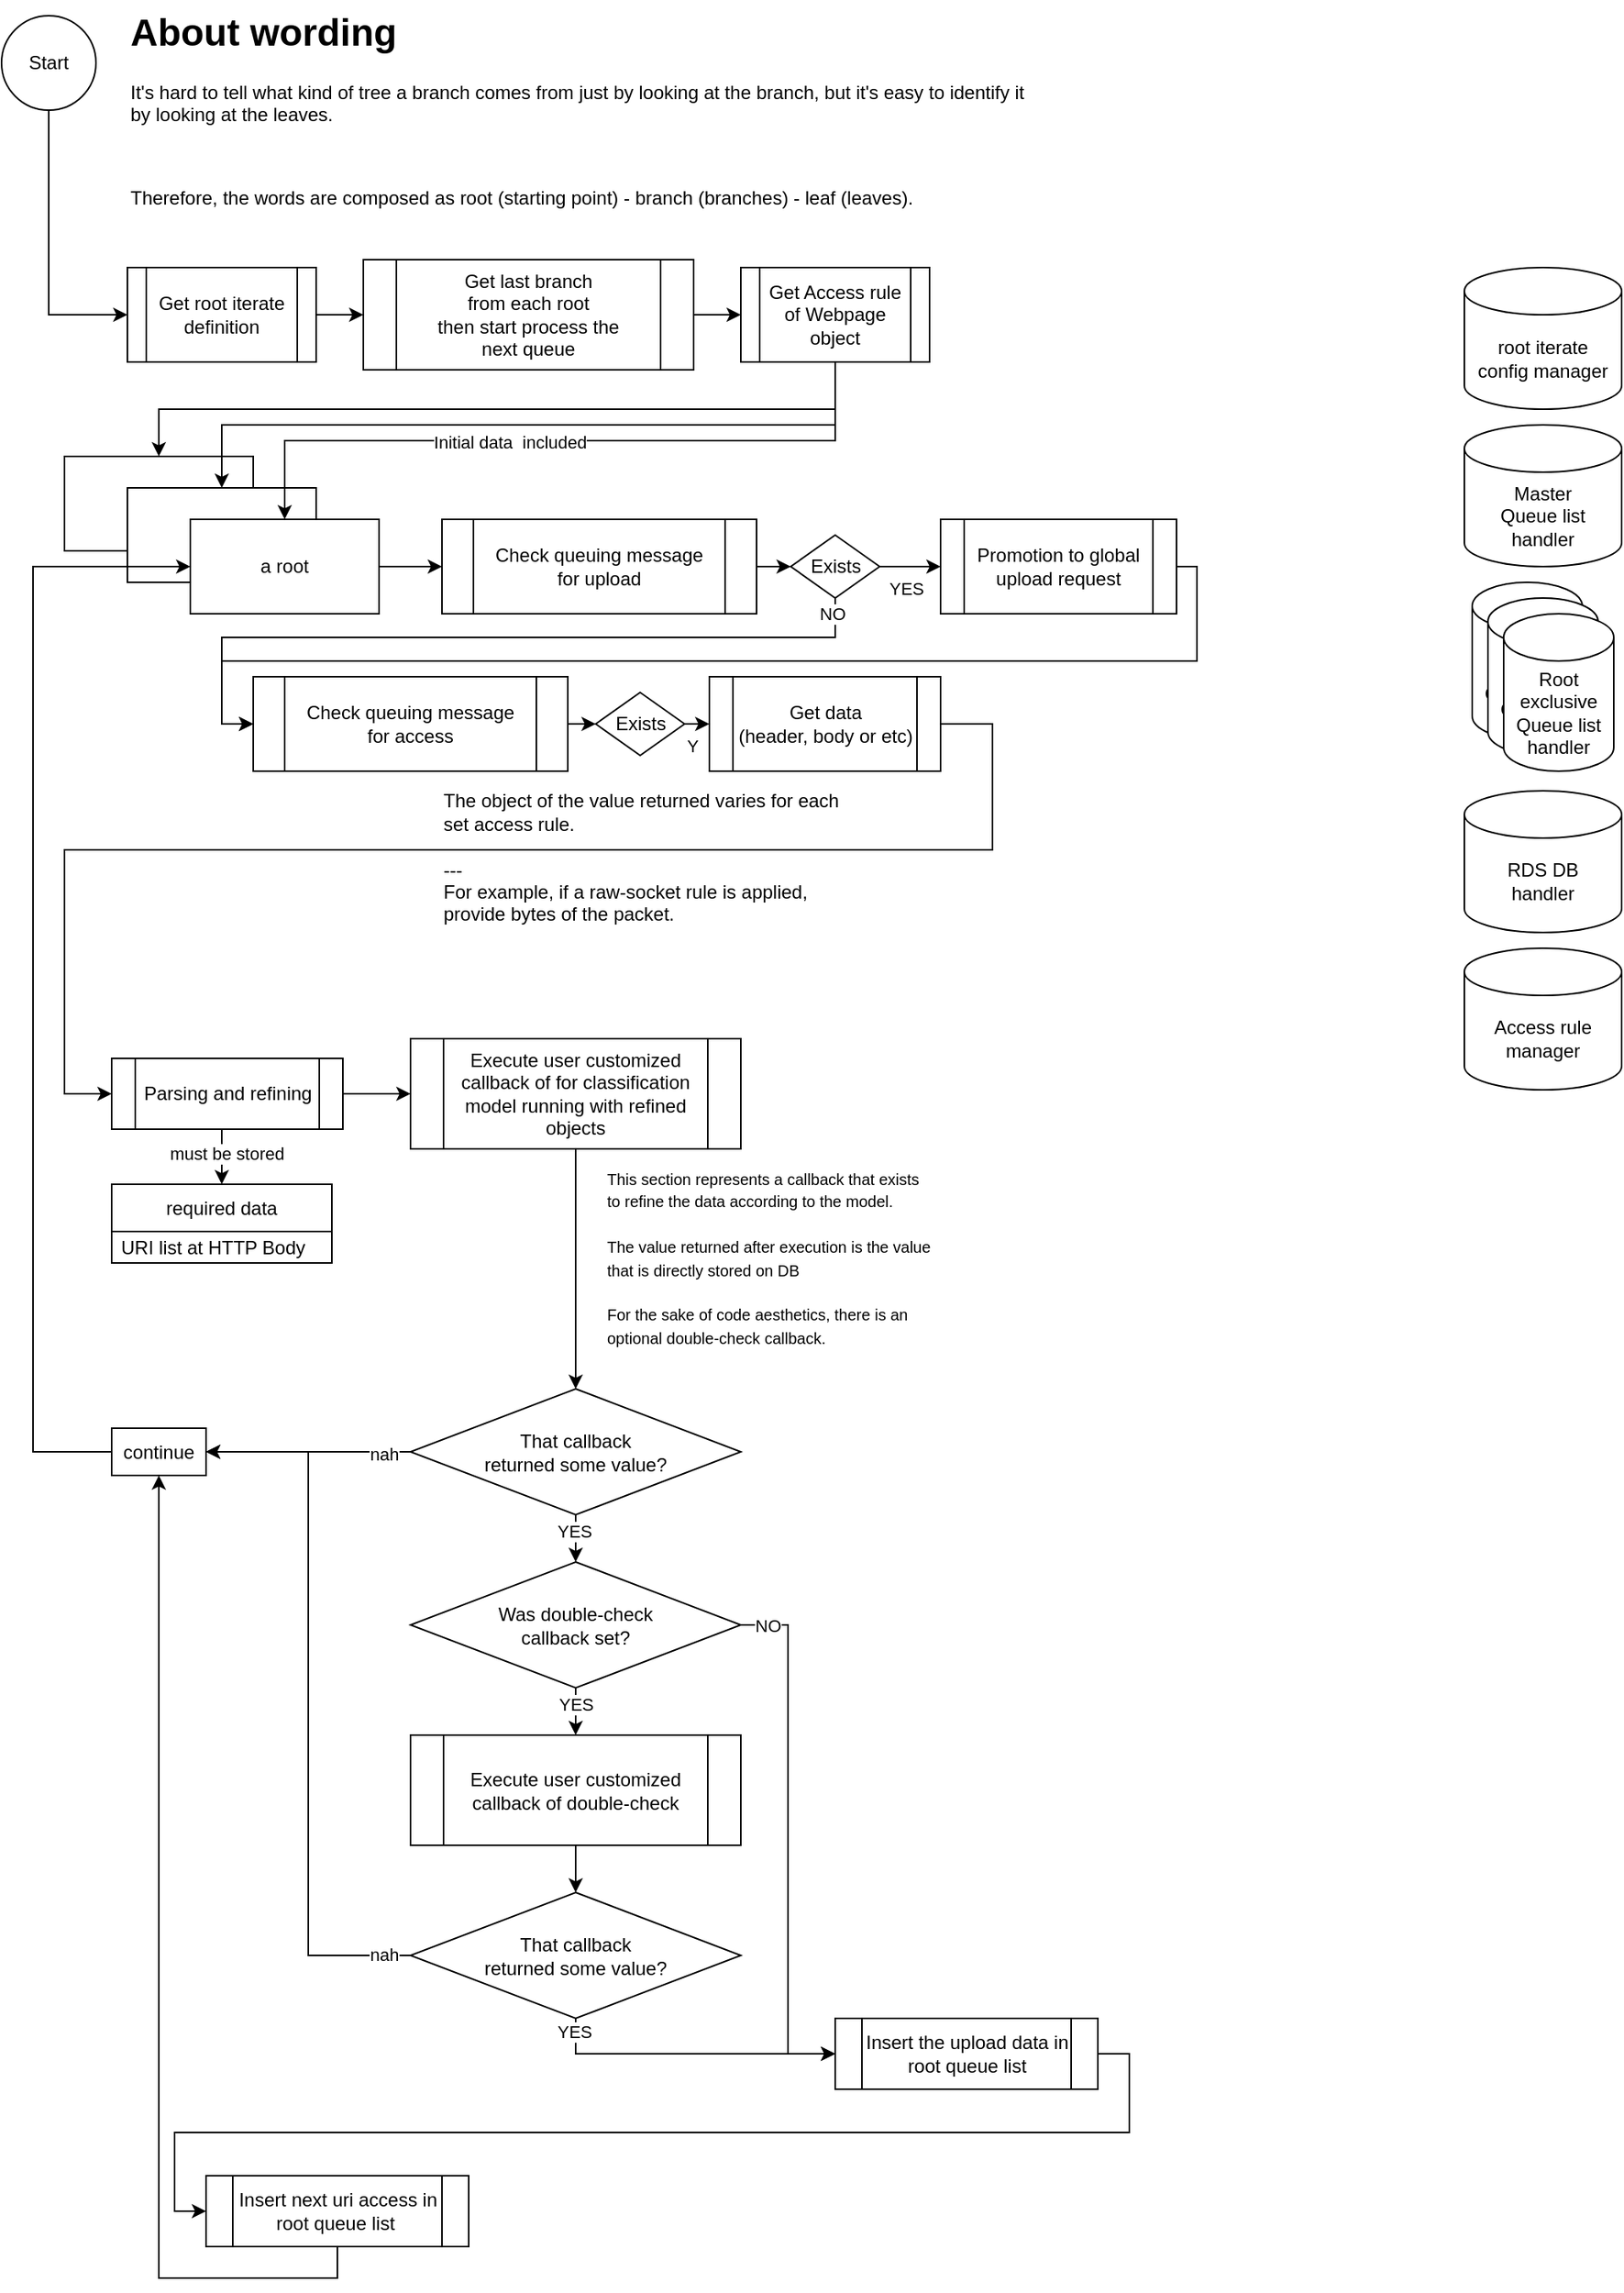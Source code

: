 <mxfile version="26.1.1">
  <diagram name="페이지-1" id="DULv1Im0O3CZNwTh8Fz_">
    <mxGraphModel dx="886" dy="733" grid="1" gridSize="10" guides="1" tooltips="1" connect="1" arrows="1" fold="1" page="1" pageScale="1" pageWidth="827" pageHeight="1169" math="0" shadow="0">
      <root>
        <mxCell id="0" />
        <mxCell id="1" parent="0" />
        <mxCell id="25vYThm3t6rIzxtbcXye-4" style="edgeStyle=orthogonalEdgeStyle;rounded=0;orthogonalLoop=1;jettySize=auto;html=1;exitX=0.5;exitY=1;exitDx=0;exitDy=0;entryX=0;entryY=0.5;entryDx=0;entryDy=0;" edge="1" parent="1" source="25vYThm3t6rIzxtbcXye-1" target="25vYThm3t6rIzxtbcXye-5">
          <mxGeometry relative="1" as="geometry">
            <mxPoint x="120" y="140" as="targetPoint" />
          </mxGeometry>
        </mxCell>
        <mxCell id="25vYThm3t6rIzxtbcXye-1" value="Start" style="ellipse;whiteSpace=wrap;html=1;aspect=fixed;" vertex="1" parent="1">
          <mxGeometry x="40" y="40" width="60" height="60" as="geometry" />
        </mxCell>
        <mxCell id="25vYThm3t6rIzxtbcXye-26" style="edgeStyle=orthogonalEdgeStyle;rounded=0;orthogonalLoop=1;jettySize=auto;html=1;exitX=1;exitY=0.5;exitDx=0;exitDy=0;entryX=0;entryY=0.5;entryDx=0;entryDy=0;" edge="1" parent="1" source="25vYThm3t6rIzxtbcXye-5" target="25vYThm3t6rIzxtbcXye-25">
          <mxGeometry relative="1" as="geometry" />
        </mxCell>
        <mxCell id="25vYThm3t6rIzxtbcXye-5" value="Get root iterate definition" style="shape=process;whiteSpace=wrap;html=1;backgroundOutline=1;" vertex="1" parent="1">
          <mxGeometry x="120" y="200" width="120" height="60" as="geometry" />
        </mxCell>
        <mxCell id="25vYThm3t6rIzxtbcXye-8" value="Get Access rule of Webpage object" style="shape=process;whiteSpace=wrap;html=1;backgroundOutline=1;" vertex="1" parent="1">
          <mxGeometry x="510" y="200" width="120" height="60" as="geometry" />
        </mxCell>
        <mxCell id="25vYThm3t6rIzxtbcXye-10" value="root iterate&lt;br&gt;config manager" style="shape=cylinder3;whiteSpace=wrap;html=1;boundedLbl=1;backgroundOutline=1;size=15;" vertex="1" parent="1">
          <mxGeometry x="970" y="200" width="100" height="90" as="geometry" />
        </mxCell>
        <mxCell id="25vYThm3t6rIzxtbcXye-11" value="RDS DB&lt;br&gt;handler" style="shape=cylinder3;whiteSpace=wrap;html=1;boundedLbl=1;backgroundOutline=1;size=15;" vertex="1" parent="1">
          <mxGeometry x="970" y="532.5" width="100" height="90" as="geometry" />
        </mxCell>
        <mxCell id="25vYThm3t6rIzxtbcXye-13" value="Access rule&lt;br&gt;manager" style="shape=cylinder3;whiteSpace=wrap;html=1;boundedLbl=1;backgroundOutline=1;size=15;" vertex="1" parent="1">
          <mxGeometry x="970" y="632.5" width="100" height="90" as="geometry" />
        </mxCell>
        <mxCell id="25vYThm3t6rIzxtbcXye-19" value="" style="group" vertex="1" connectable="0" parent="1">
          <mxGeometry x="80" y="320" width="200" height="100" as="geometry" />
        </mxCell>
        <mxCell id="25vYThm3t6rIzxtbcXye-16" value="a root" style="rounded=0;whiteSpace=wrap;html=1;" vertex="1" parent="25vYThm3t6rIzxtbcXye-19">
          <mxGeometry width="120" height="60" as="geometry" />
        </mxCell>
        <mxCell id="25vYThm3t6rIzxtbcXye-17" value="a root" style="rounded=0;whiteSpace=wrap;html=1;" vertex="1" parent="25vYThm3t6rIzxtbcXye-19">
          <mxGeometry x="40" y="20" width="120" height="60" as="geometry" />
        </mxCell>
        <mxCell id="25vYThm3t6rIzxtbcXye-18" value="a root" style="rounded=0;whiteSpace=wrap;html=1;" vertex="1" parent="25vYThm3t6rIzxtbcXye-19">
          <mxGeometry x="80" y="40" width="120" height="60" as="geometry" />
        </mxCell>
        <mxCell id="25vYThm3t6rIzxtbcXye-20" style="edgeStyle=orthogonalEdgeStyle;rounded=0;orthogonalLoop=1;jettySize=auto;html=1;exitX=0.5;exitY=1;exitDx=0;exitDy=0;entryX=0.5;entryY=0;entryDx=0;entryDy=0;" edge="1" parent="1" source="25vYThm3t6rIzxtbcXye-8" target="25vYThm3t6rIzxtbcXye-16">
          <mxGeometry relative="1" as="geometry" />
        </mxCell>
        <mxCell id="25vYThm3t6rIzxtbcXye-21" style="edgeStyle=orthogonalEdgeStyle;rounded=0;orthogonalLoop=1;jettySize=auto;html=1;exitX=0.5;exitY=1;exitDx=0;exitDy=0;entryX=0.5;entryY=0;entryDx=0;entryDy=0;" edge="1" parent="1" source="25vYThm3t6rIzxtbcXye-8" target="25vYThm3t6rIzxtbcXye-17">
          <mxGeometry relative="1" as="geometry" />
        </mxCell>
        <mxCell id="25vYThm3t6rIzxtbcXye-22" style="edgeStyle=orthogonalEdgeStyle;rounded=0;orthogonalLoop=1;jettySize=auto;html=1;exitX=0.5;exitY=1;exitDx=0;exitDy=0;entryX=0.5;entryY=0;entryDx=0;entryDy=0;" edge="1" parent="1" source="25vYThm3t6rIzxtbcXye-8" target="25vYThm3t6rIzxtbcXye-18">
          <mxGeometry relative="1" as="geometry" />
        </mxCell>
        <mxCell id="25vYThm3t6rIzxtbcXye-79" value="Initial data&amp;nbsp; included" style="edgeLabel;html=1;align=center;verticalAlign=middle;resizable=0;points=[];" vertex="1" connectable="0" parent="25vYThm3t6rIzxtbcXye-22">
          <mxGeometry x="0.143" y="1" relative="1" as="geometry">
            <mxPoint as="offset" />
          </mxGeometry>
        </mxCell>
        <mxCell id="25vYThm3t6rIzxtbcXye-81" style="edgeStyle=orthogonalEdgeStyle;rounded=0;orthogonalLoop=1;jettySize=auto;html=1;exitX=1;exitY=0.5;exitDx=0;exitDy=0;entryX=0;entryY=0.5;entryDx=0;entryDy=0;" edge="1" parent="1" source="25vYThm3t6rIzxtbcXye-24" target="25vYThm3t6rIzxtbcXye-80">
          <mxGeometry relative="1" as="geometry">
            <mxPoint x="420" y="490.241" as="targetPoint" />
          </mxGeometry>
        </mxCell>
        <mxCell id="25vYThm3t6rIzxtbcXye-24" value="Check queuing message&lt;br&gt;for access" style="shape=process;whiteSpace=wrap;html=1;backgroundOutline=1;" vertex="1" parent="1">
          <mxGeometry x="200" y="460" width="200" height="60" as="geometry" />
        </mxCell>
        <mxCell id="25vYThm3t6rIzxtbcXye-27" style="edgeStyle=orthogonalEdgeStyle;rounded=0;orthogonalLoop=1;jettySize=auto;html=1;exitX=1;exitY=0.5;exitDx=0;exitDy=0;entryX=0;entryY=0.5;entryDx=0;entryDy=0;" edge="1" parent="1" source="25vYThm3t6rIzxtbcXye-25" target="25vYThm3t6rIzxtbcXye-8">
          <mxGeometry relative="1" as="geometry" />
        </mxCell>
        <mxCell id="25vYThm3t6rIzxtbcXye-25" value="Get last branch &lt;br&gt;from each root &lt;br&gt;then start process the &lt;br&gt;next queue" style="shape=process;whiteSpace=wrap;html=1;backgroundOutline=1;" vertex="1" parent="1">
          <mxGeometry x="270" y="195" width="210" height="70" as="geometry" />
        </mxCell>
        <mxCell id="25vYThm3t6rIzxtbcXye-30" style="edgeStyle=orthogonalEdgeStyle;rounded=0;orthogonalLoop=1;jettySize=auto;html=1;exitX=1;exitY=0.5;exitDx=0;exitDy=0;entryX=0;entryY=0.5;entryDx=0;entryDy=0;" edge="1" parent="1" source="25vYThm3t6rIzxtbcXye-18" target="25vYThm3t6rIzxtbcXye-84">
          <mxGeometry relative="1" as="geometry">
            <mxPoint x="320" y="390" as="targetPoint" />
          </mxGeometry>
        </mxCell>
        <mxCell id="25vYThm3t6rIzxtbcXye-37" style="edgeStyle=orthogonalEdgeStyle;rounded=0;orthogonalLoop=1;jettySize=auto;html=1;exitX=1;exitY=0.5;exitDx=0;exitDy=0;entryX=0;entryY=0.5;entryDx=0;entryDy=0;" edge="1" parent="1" source="25vYThm3t6rIzxtbcXye-33" target="25vYThm3t6rIzxtbcXye-36">
          <mxGeometry relative="1" as="geometry">
            <Array as="points">
              <mxPoint x="670" y="490" />
              <mxPoint x="670" y="570" />
              <mxPoint x="80" y="570" />
              <mxPoint x="80" y="725" />
            </Array>
          </mxGeometry>
        </mxCell>
        <mxCell id="25vYThm3t6rIzxtbcXye-33" value="Get data&lt;div&gt;(header, body or etc)&lt;/div&gt;" style="shape=process;whiteSpace=wrap;html=1;backgroundOutline=1;" vertex="1" parent="1">
          <mxGeometry x="490" y="460" width="147" height="60" as="geometry" />
        </mxCell>
        <mxCell id="25vYThm3t6rIzxtbcXye-34" value="&lt;div style=&quot;text-align: left;&quot;&gt;&lt;br&gt;&lt;/div&gt;&lt;font style=&quot;&quot;&gt;&lt;div style=&quot;font-size: 12px; text-align: left;&quot;&gt;&lt;span style=&quot;background-color: light-dark(rgb(255, 255, 255), rgb(18, 18, 18)); color: light-dark(rgb(0, 0, 0), rgb(237, 237, 237)); font-family: noto, notojp, notokr, Helvetica, &amp;quot;Microsoft YaHei&amp;quot;, &amp;quot;Apple SD Gothic Neo&amp;quot;, &amp;quot;Malgun Gothic&amp;quot;, &amp;quot;맑은 고딕&amp;quot;, Dotum, 돋움, sans-serif;&quot;&gt;The object of the value returned varies for each set access rule.&lt;/span&gt;&lt;/div&gt;&lt;span style=&quot;-webkit-font-smoothing: antialiased; -webkit-tap-highlight-color: transparent; margin: 0px; padding: 0px; orphans: 2; text-indent: 0px; widows: 2; background-color: rgb(255, 255, 255); text-decoration-thickness: initial; text-decoration-style: initial; text-decoration-color: initial; color: rgb(0, 0, 0);&quot;&gt;&lt;div style=&quot;text-align: left;&quot;&gt;&lt;font face=&quot;noto, notojp, notokr, Helvetica, Microsoft YaHei, Apple SD Gothic Neo, Malgun Gothic, 맑은 고딕, Dotum, 돋움, sans-serif&quot; color=&quot;#ededed&quot;&gt;&lt;br&gt;&lt;/font&gt;&lt;/div&gt;&lt;/span&gt;&lt;span style=&quot;font-size: 12px; -webkit-font-smoothing: antialiased; -webkit-tap-highlight-color: transparent; margin: 0px; padding: 0px; letter-spacing: normal; color: rgb(0, 0, 0); font-family: noto, notojp, notokr, Helvetica, &amp;quot;Microsoft YaHei&amp;quot;, &amp;quot;Apple SD Gothic Neo&amp;quot;, &amp;quot;Malgun Gothic&amp;quot;, &amp;quot;맑은 고딕&amp;quot;, Dotum, 돋움, sans-serif; font-style: normal; font-variant-ligatures: normal; font-variant-caps: normal; font-weight: 400; orphans: 2; text-indent: 0px; text-transform: none; widows: 2; word-spacing: 0px; -webkit-text-stroke-width: 0px; white-space: normal; background-color: rgb(255, 255, 255); text-decoration-thickness: initial; text-decoration-style: initial; text-decoration-color: initial;&quot;&gt;&lt;div style=&quot;text-align: left;&quot;&gt;&lt;span style=&quot;background-color: light-dark(rgb(255, 255, 255), rgb(18, 18, 18)); color: light-dark(rgb(0, 0, 0), rgb(237, 237, 237));&quot;&gt;---&lt;/span&gt;&lt;/div&gt;&lt;/span&gt;&lt;span style=&quot;font-size: 12px; -webkit-font-smoothing: antialiased; -webkit-tap-highlight-color: transparent; margin: 0px; padding: 0px; letter-spacing: normal; color: rgb(0, 0, 0); font-family: noto, notojp, notokr, Helvetica, &amp;quot;Microsoft YaHei&amp;quot;, &amp;quot;Apple SD Gothic Neo&amp;quot;, &amp;quot;Malgun Gothic&amp;quot;, &amp;quot;맑은 고딕&amp;quot;, Dotum, 돋움, sans-serif; font-style: normal; font-variant-ligatures: normal; font-variant-caps: normal; font-weight: 400; orphans: 2; text-indent: 0px; text-transform: none; widows: 2; word-spacing: 0px; -webkit-text-stroke-width: 0px; white-space: normal; background-color: rgb(255, 255, 255); text-decoration-thickness: initial; text-decoration-style: initial; text-decoration-color: initial;&quot;&gt;&lt;div style=&quot;text-align: left;&quot;&gt;&lt;span style=&quot;background-color: light-dark(rgb(255, 255, 255), rgb(18, 18, 18)); color: light-dark(rgb(0, 0, 0), rgb(237, 237, 237));&quot;&gt;For example, if a raw-socket rule is applied, provide bytes of the packet.&lt;/span&gt;&lt;/div&gt;&lt;/span&gt;&lt;/font&gt;&lt;div style=&quot;text-align: left;&quot;&gt;&lt;br&gt;&lt;/div&gt;" style="text;html=1;align=center;verticalAlign=middle;whiteSpace=wrap;rounded=0;" vertex="1" parent="1">
          <mxGeometry x="320" y="530" width="260" height="90" as="geometry" />
        </mxCell>
        <mxCell id="25vYThm3t6rIzxtbcXye-40" style="edgeStyle=orthogonalEdgeStyle;rounded=0;orthogonalLoop=1;jettySize=auto;html=1;exitX=1;exitY=0.5;exitDx=0;exitDy=0;entryX=0;entryY=0.5;entryDx=0;entryDy=0;" edge="1" parent="1" source="25vYThm3t6rIzxtbcXye-36" target="25vYThm3t6rIzxtbcXye-39">
          <mxGeometry relative="1" as="geometry" />
        </mxCell>
        <mxCell id="25vYThm3t6rIzxtbcXye-75" style="edgeStyle=orthogonalEdgeStyle;rounded=0;orthogonalLoop=1;jettySize=auto;html=1;exitX=0.5;exitY=1;exitDx=0;exitDy=0;entryX=0.5;entryY=0;entryDx=0;entryDy=0;" edge="1" parent="1" source="25vYThm3t6rIzxtbcXye-36" target="25vYThm3t6rIzxtbcXye-70">
          <mxGeometry relative="1" as="geometry" />
        </mxCell>
        <mxCell id="25vYThm3t6rIzxtbcXye-76" value="must be stored" style="edgeLabel;html=1;align=center;verticalAlign=middle;resizable=0;points=[];" vertex="1" connectable="0" parent="25vYThm3t6rIzxtbcXye-75">
          <mxGeometry x="-0.135" relative="1" as="geometry">
            <mxPoint x="3" y="2" as="offset" />
          </mxGeometry>
        </mxCell>
        <mxCell id="25vYThm3t6rIzxtbcXye-36" value="Parsing and refining" style="shape=process;whiteSpace=wrap;html=1;backgroundOutline=1;" vertex="1" parent="1">
          <mxGeometry x="110" y="702.5" width="147" height="45" as="geometry" />
        </mxCell>
        <mxCell id="25vYThm3t6rIzxtbcXye-38" value="&lt;h1 style=&quot;margin-top: 0px;&quot;&gt;About wording&lt;/h1&gt;&lt;p class=&quot;&quot; data-end=&quot;141&quot; data-start=&quot;0&quot;&gt;It&#39;s hard to tell what kind of tree a branch comes from just by looking at the branch, but it&#39;s easy to identify it by looking at the leaves.&lt;/p&gt;&lt;p&gt;&lt;br&gt;&lt;/p&gt;&lt;p class=&quot;&quot; data-end=&quot;238&quot; data-start=&quot;143&quot;&gt;Therefore, the words are composed as root (starting point) - branch (branches) - leaf (leaves).&lt;/p&gt;" style="text;html=1;whiteSpace=wrap;overflow=hidden;rounded=0;" vertex="1" parent="1">
          <mxGeometry x="120" y="30" width="580" height="150" as="geometry" />
        </mxCell>
        <mxCell id="25vYThm3t6rIzxtbcXye-46" style="edgeStyle=orthogonalEdgeStyle;rounded=0;orthogonalLoop=1;jettySize=auto;html=1;exitX=0.5;exitY=1;exitDx=0;exitDy=0;entryX=0.5;entryY=0;entryDx=0;entryDy=0;" edge="1" parent="1" source="25vYThm3t6rIzxtbcXye-39" target="25vYThm3t6rIzxtbcXye-45">
          <mxGeometry relative="1" as="geometry" />
        </mxCell>
        <mxCell id="25vYThm3t6rIzxtbcXye-39" value="Execute user customized callback of for classification model running with refined objects" style="shape=process;whiteSpace=wrap;html=1;backgroundOutline=1;" vertex="1" parent="1">
          <mxGeometry x="300" y="690" width="210" height="70" as="geometry" />
        </mxCell>
        <mxCell id="25vYThm3t6rIzxtbcXye-41" value="Master&lt;br&gt;Queue list&lt;br&gt;handler" style="shape=cylinder3;whiteSpace=wrap;html=1;boundedLbl=1;backgroundOutline=1;size=15;" vertex="1" parent="1">
          <mxGeometry x="970" y="300" width="100" height="90" as="geometry" />
        </mxCell>
        <mxCell id="25vYThm3t6rIzxtbcXye-44" value="" style="group" vertex="1" connectable="0" parent="1">
          <mxGeometry x="975" y="400" width="90" height="120" as="geometry" />
        </mxCell>
        <mxCell id="25vYThm3t6rIzxtbcXye-12" value="Root exclusive&lt;br&gt;Queue list&lt;br&gt;handler" style="shape=cylinder3;whiteSpace=wrap;html=1;boundedLbl=1;backgroundOutline=1;size=15;" vertex="1" parent="25vYThm3t6rIzxtbcXye-44">
          <mxGeometry width="70" height="100" as="geometry" />
        </mxCell>
        <mxCell id="25vYThm3t6rIzxtbcXye-42" value="Root exclusive&lt;br&gt;Queue list&lt;br&gt;handler" style="shape=cylinder3;whiteSpace=wrap;html=1;boundedLbl=1;backgroundOutline=1;size=15;" vertex="1" parent="25vYThm3t6rIzxtbcXye-44">
          <mxGeometry x="10" y="10" width="70" height="100" as="geometry" />
        </mxCell>
        <mxCell id="25vYThm3t6rIzxtbcXye-43" value="Root exclusive&lt;br&gt;Queue list&lt;br&gt;handler" style="shape=cylinder3;whiteSpace=wrap;html=1;boundedLbl=1;backgroundOutline=1;size=15;" vertex="1" parent="25vYThm3t6rIzxtbcXye-44">
          <mxGeometry x="20" y="20" width="70" height="100" as="geometry" />
        </mxCell>
        <mxCell id="25vYThm3t6rIzxtbcXye-52" style="edgeStyle=orthogonalEdgeStyle;rounded=0;orthogonalLoop=1;jettySize=auto;html=1;exitX=0.5;exitY=1;exitDx=0;exitDy=0;entryX=0.5;entryY=0;entryDx=0;entryDy=0;" edge="1" parent="1" source="25vYThm3t6rIzxtbcXye-45" target="25vYThm3t6rIzxtbcXye-51">
          <mxGeometry relative="1" as="geometry" />
        </mxCell>
        <mxCell id="25vYThm3t6rIzxtbcXye-54" value="YES" style="edgeLabel;html=1;align=center;verticalAlign=middle;resizable=0;points=[];" vertex="1" connectable="0" parent="25vYThm3t6rIzxtbcXye-52">
          <mxGeometry x="-0.286" y="-1" relative="1" as="geometry">
            <mxPoint as="offset" />
          </mxGeometry>
        </mxCell>
        <mxCell id="25vYThm3t6rIzxtbcXye-65" style="edgeStyle=orthogonalEdgeStyle;rounded=0;orthogonalLoop=1;jettySize=auto;html=1;exitX=0;exitY=0.5;exitDx=0;exitDy=0;entryX=1;entryY=0.5;entryDx=0;entryDy=0;" edge="1" parent="1" source="25vYThm3t6rIzxtbcXye-45" target="25vYThm3t6rIzxtbcXye-64">
          <mxGeometry relative="1" as="geometry" />
        </mxCell>
        <mxCell id="25vYThm3t6rIzxtbcXye-69" value="nah" style="edgeLabel;html=1;align=center;verticalAlign=middle;resizable=0;points=[];" vertex="1" connectable="0" parent="25vYThm3t6rIzxtbcXye-65">
          <mxGeometry x="-0.731" y="1" relative="1" as="geometry">
            <mxPoint as="offset" />
          </mxGeometry>
        </mxCell>
        <mxCell id="25vYThm3t6rIzxtbcXye-45" value="That callback&lt;br&gt;returned some value?" style="rhombus;whiteSpace=wrap;html=1;" vertex="1" parent="1">
          <mxGeometry x="300" y="912.5" width="210" height="80" as="geometry" />
        </mxCell>
        <mxCell id="25vYThm3t6rIzxtbcXye-57" style="edgeStyle=orthogonalEdgeStyle;rounded=0;orthogonalLoop=1;jettySize=auto;html=1;exitX=0.5;exitY=1;exitDx=0;exitDy=0;entryX=0;entryY=0.5;entryDx=0;entryDy=0;" edge="1" parent="1" source="25vYThm3t6rIzxtbcXye-58" target="25vYThm3t6rIzxtbcXye-56">
          <mxGeometry relative="1" as="geometry" />
        </mxCell>
        <mxCell id="25vYThm3t6rIzxtbcXye-61" value="YES" style="edgeLabel;html=1;align=center;verticalAlign=middle;resizable=0;points=[];" vertex="1" connectable="0" parent="25vYThm3t6rIzxtbcXye-57">
          <mxGeometry x="-0.909" y="-1" relative="1" as="geometry">
            <mxPoint as="offset" />
          </mxGeometry>
        </mxCell>
        <mxCell id="25vYThm3t6rIzxtbcXye-59" style="edgeStyle=orthogonalEdgeStyle;rounded=0;orthogonalLoop=1;jettySize=auto;html=1;exitX=0.5;exitY=1;exitDx=0;exitDy=0;entryX=0.5;entryY=0;entryDx=0;entryDy=0;" edge="1" parent="1" source="25vYThm3t6rIzxtbcXye-47" target="25vYThm3t6rIzxtbcXye-58">
          <mxGeometry relative="1" as="geometry" />
        </mxCell>
        <mxCell id="25vYThm3t6rIzxtbcXye-47" value="Execute user customized callback of double-check" style="shape=process;whiteSpace=wrap;html=1;backgroundOutline=1;" vertex="1" parent="1">
          <mxGeometry x="300" y="1132.5" width="210" height="70" as="geometry" />
        </mxCell>
        <mxCell id="25vYThm3t6rIzxtbcXye-50" value="&lt;div&gt;&lt;span style=&quot;font-size: 10px;&quot;&gt;This section represents a callback that exists to refine the data according to the model.&lt;/span&gt;&lt;/div&gt;&lt;div&gt;&lt;span style=&quot;font-size: 10px;&quot;&gt;&lt;br&gt;&lt;/span&gt;&lt;/div&gt;&lt;div&gt;&lt;span style=&quot;font-size: 10px;&quot;&gt;The value returned after execution is the value that is directly stored on DB&lt;/span&gt;&lt;/div&gt;&lt;div&gt;&lt;span style=&quot;font-size: 10px;&quot;&gt;&lt;br&gt;&lt;/span&gt;&lt;/div&gt;&lt;div&gt;&lt;span style=&quot;font-size: 10px;&quot;&gt;For the sake of code aesthetics, there is an optional double-check callback.&lt;/span&gt;&lt;/div&gt;" style="text;html=1;align=left;verticalAlign=middle;whiteSpace=wrap;rounded=0;" vertex="1" parent="1">
          <mxGeometry x="423" y="760" width="210" height="137.5" as="geometry" />
        </mxCell>
        <mxCell id="25vYThm3t6rIzxtbcXye-53" style="edgeStyle=orthogonalEdgeStyle;rounded=0;orthogonalLoop=1;jettySize=auto;html=1;exitX=0.5;exitY=1;exitDx=0;exitDy=0;entryX=0.5;entryY=0;entryDx=0;entryDy=0;" edge="1" parent="1" source="25vYThm3t6rIzxtbcXye-51" target="25vYThm3t6rIzxtbcXye-47">
          <mxGeometry relative="1" as="geometry" />
        </mxCell>
        <mxCell id="25vYThm3t6rIzxtbcXye-55" value="YES" style="edgeLabel;html=1;align=center;verticalAlign=middle;resizable=0;points=[];" vertex="1" connectable="0" parent="25vYThm3t6rIzxtbcXye-53">
          <mxGeometry x="-0.343" relative="1" as="geometry">
            <mxPoint as="offset" />
          </mxGeometry>
        </mxCell>
        <mxCell id="25vYThm3t6rIzxtbcXye-62" style="edgeStyle=orthogonalEdgeStyle;rounded=0;orthogonalLoop=1;jettySize=auto;html=1;exitX=1;exitY=0.5;exitDx=0;exitDy=0;entryX=0;entryY=0.5;entryDx=0;entryDy=0;" edge="1" parent="1" source="25vYThm3t6rIzxtbcXye-51" target="25vYThm3t6rIzxtbcXye-56">
          <mxGeometry relative="1" as="geometry" />
        </mxCell>
        <mxCell id="25vYThm3t6rIzxtbcXye-63" value="NO" style="edgeLabel;html=1;align=center;verticalAlign=middle;resizable=0;points=[];" vertex="1" connectable="0" parent="25vYThm3t6rIzxtbcXye-62">
          <mxGeometry x="-0.9" relative="1" as="geometry">
            <mxPoint as="offset" />
          </mxGeometry>
        </mxCell>
        <mxCell id="25vYThm3t6rIzxtbcXye-51" value="Was double-check&lt;br&gt;callback set?" style="rhombus;whiteSpace=wrap;html=1;" vertex="1" parent="1">
          <mxGeometry x="300" y="1022.5" width="210" height="80" as="geometry" />
        </mxCell>
        <mxCell id="25vYThm3t6rIzxtbcXye-78" style="edgeStyle=orthogonalEdgeStyle;rounded=0;orthogonalLoop=1;jettySize=auto;html=1;exitX=1;exitY=0.5;exitDx=0;exitDy=0;entryX=0;entryY=0.5;entryDx=0;entryDy=0;" edge="1" parent="1" source="25vYThm3t6rIzxtbcXye-56" target="25vYThm3t6rIzxtbcXye-77">
          <mxGeometry relative="1" as="geometry" />
        </mxCell>
        <mxCell id="25vYThm3t6rIzxtbcXye-56" value="Insert the upload data in root queue list" style="shape=process;whiteSpace=wrap;html=1;backgroundOutline=1;" vertex="1" parent="1">
          <mxGeometry x="570" y="1312.5" width="167" height="45" as="geometry" />
        </mxCell>
        <mxCell id="25vYThm3t6rIzxtbcXye-66" style="edgeStyle=orthogonalEdgeStyle;rounded=0;orthogonalLoop=1;jettySize=auto;html=1;exitX=0;exitY=0.5;exitDx=0;exitDy=0;entryX=1;entryY=0.5;entryDx=0;entryDy=0;" edge="1" parent="1" source="25vYThm3t6rIzxtbcXye-58" target="25vYThm3t6rIzxtbcXye-64">
          <mxGeometry relative="1" as="geometry" />
        </mxCell>
        <mxCell id="25vYThm3t6rIzxtbcXye-67" value="nah" style="edgeLabel;html=1;align=center;verticalAlign=middle;resizable=0;points=[];" vertex="1" connectable="0" parent="25vYThm3t6rIzxtbcXye-66">
          <mxGeometry x="-0.922" y="-1" relative="1" as="geometry">
            <mxPoint as="offset" />
          </mxGeometry>
        </mxCell>
        <mxCell id="25vYThm3t6rIzxtbcXye-58" value="That callback&lt;br&gt;returned some value?" style="rhombus;whiteSpace=wrap;html=1;" vertex="1" parent="1">
          <mxGeometry x="300" y="1232.5" width="210" height="80" as="geometry" />
        </mxCell>
        <mxCell id="25vYThm3t6rIzxtbcXye-98" style="edgeStyle=orthogonalEdgeStyle;rounded=0;orthogonalLoop=1;jettySize=auto;html=1;exitX=0;exitY=0.5;exitDx=0;exitDy=0;entryX=0;entryY=0.5;entryDx=0;entryDy=0;" edge="1" parent="1" source="25vYThm3t6rIzxtbcXye-64" target="25vYThm3t6rIzxtbcXye-18">
          <mxGeometry relative="1" as="geometry">
            <Array as="points">
              <mxPoint x="60" y="953" />
              <mxPoint x="60" y="390" />
            </Array>
          </mxGeometry>
        </mxCell>
        <mxCell id="25vYThm3t6rIzxtbcXye-64" value="continue" style="rounded=0;whiteSpace=wrap;html=1;" vertex="1" parent="1">
          <mxGeometry x="110" y="937.5" width="60" height="30" as="geometry" />
        </mxCell>
        <mxCell id="25vYThm3t6rIzxtbcXye-70" value="required data" style="swimlane;fontStyle=0;childLayout=stackLayout;horizontal=1;startSize=30;horizontalStack=0;resizeParent=1;resizeParentMax=0;resizeLast=0;collapsible=1;marginBottom=0;whiteSpace=wrap;html=1;" vertex="1" parent="1">
          <mxGeometry x="110" y="782.5" width="140" height="50" as="geometry" />
        </mxCell>
        <mxCell id="25vYThm3t6rIzxtbcXye-71" value="URI list at HTTP Body" style="text;strokeColor=none;fillColor=none;align=left;verticalAlign=middle;spacingLeft=4;spacingRight=4;overflow=hidden;points=[[0,0.5],[1,0.5]];portConstraint=eastwest;rotatable=0;whiteSpace=wrap;html=1;" vertex="1" parent="25vYThm3t6rIzxtbcXye-70">
          <mxGeometry y="30" width="140" height="20" as="geometry" />
        </mxCell>
        <mxCell id="25vYThm3t6rIzxtbcXye-99" style="edgeStyle=orthogonalEdgeStyle;rounded=0;orthogonalLoop=1;jettySize=auto;html=1;exitX=0.5;exitY=1;exitDx=0;exitDy=0;entryX=0.5;entryY=1;entryDx=0;entryDy=0;" edge="1" parent="1" source="25vYThm3t6rIzxtbcXye-77" target="25vYThm3t6rIzxtbcXye-64">
          <mxGeometry relative="1" as="geometry" />
        </mxCell>
        <mxCell id="25vYThm3t6rIzxtbcXye-77" value="Insert next uri access in root queue list&amp;nbsp;" style="shape=process;whiteSpace=wrap;html=1;backgroundOutline=1;" vertex="1" parent="1">
          <mxGeometry x="170" y="1412.5" width="167" height="45" as="geometry" />
        </mxCell>
        <mxCell id="25vYThm3t6rIzxtbcXye-82" style="edgeStyle=orthogonalEdgeStyle;rounded=0;orthogonalLoop=1;jettySize=auto;html=1;exitX=1;exitY=0.5;exitDx=0;exitDy=0;entryX=0;entryY=0.5;entryDx=0;entryDy=0;" edge="1" parent="1" source="25vYThm3t6rIzxtbcXye-80" target="25vYThm3t6rIzxtbcXye-33">
          <mxGeometry relative="1" as="geometry" />
        </mxCell>
        <mxCell id="25vYThm3t6rIzxtbcXye-97" value="Y" style="edgeLabel;html=1;align=center;verticalAlign=middle;resizable=0;points=[];" vertex="1" connectable="0" parent="25vYThm3t6rIzxtbcXye-82">
          <mxGeometry x="-0.397" relative="1" as="geometry">
            <mxPoint y="14" as="offset" />
          </mxGeometry>
        </mxCell>
        <mxCell id="25vYThm3t6rIzxtbcXye-80" value="Exists" style="rhombus;whiteSpace=wrap;html=1;" vertex="1" parent="1">
          <mxGeometry x="417.75" y="470" width="56.5" height="40" as="geometry" />
        </mxCell>
        <mxCell id="25vYThm3t6rIzxtbcXye-90" style="edgeStyle=orthogonalEdgeStyle;rounded=0;orthogonalLoop=1;jettySize=auto;html=1;exitX=1;exitY=0.5;exitDx=0;exitDy=0;entryX=0;entryY=0.5;entryDx=0;entryDy=0;" edge="1" parent="1" source="25vYThm3t6rIzxtbcXye-84" target="25vYThm3t6rIzxtbcXye-88">
          <mxGeometry relative="1" as="geometry" />
        </mxCell>
        <mxCell id="25vYThm3t6rIzxtbcXye-84" value="Check queuing message&lt;br&gt;for upload" style="shape=process;whiteSpace=wrap;html=1;backgroundOutline=1;" vertex="1" parent="1">
          <mxGeometry x="320" y="360" width="200" height="60" as="geometry" />
        </mxCell>
        <mxCell id="25vYThm3t6rIzxtbcXye-92" style="edgeStyle=orthogonalEdgeStyle;rounded=0;orthogonalLoop=1;jettySize=auto;html=1;exitX=1;exitY=0.5;exitDx=0;exitDy=0;entryX=0;entryY=0.5;entryDx=0;entryDy=0;" edge="1" parent="1" source="25vYThm3t6rIzxtbcXye-86" target="25vYThm3t6rIzxtbcXye-24">
          <mxGeometry relative="1" as="geometry">
            <Array as="points">
              <mxPoint x="800" y="390" />
              <mxPoint x="800" y="450" />
              <mxPoint x="180" y="450" />
              <mxPoint x="180" y="490" />
            </Array>
          </mxGeometry>
        </mxCell>
        <mxCell id="25vYThm3t6rIzxtbcXye-86" value="Promotion to global upload request" style="shape=process;whiteSpace=wrap;html=1;backgroundOutline=1;" vertex="1" parent="1">
          <mxGeometry x="637" y="360" width="150" height="60" as="geometry" />
        </mxCell>
        <mxCell id="25vYThm3t6rIzxtbcXye-91" style="edgeStyle=orthogonalEdgeStyle;rounded=0;orthogonalLoop=1;jettySize=auto;html=1;exitX=1;exitY=0.5;exitDx=0;exitDy=0;entryX=0;entryY=0.5;entryDx=0;entryDy=0;" edge="1" parent="1" source="25vYThm3t6rIzxtbcXye-88" target="25vYThm3t6rIzxtbcXye-86">
          <mxGeometry relative="1" as="geometry" />
        </mxCell>
        <mxCell id="25vYThm3t6rIzxtbcXye-95" value="YES" style="edgeLabel;html=1;align=center;verticalAlign=middle;resizable=0;points=[];" vertex="1" connectable="0" parent="25vYThm3t6rIzxtbcXye-91">
          <mxGeometry x="-0.165" y="-2" relative="1" as="geometry">
            <mxPoint y="12" as="offset" />
          </mxGeometry>
        </mxCell>
        <mxCell id="25vYThm3t6rIzxtbcXye-93" style="edgeStyle=orthogonalEdgeStyle;rounded=0;orthogonalLoop=1;jettySize=auto;html=1;exitX=0.5;exitY=1;exitDx=0;exitDy=0;entryX=0;entryY=0.5;entryDx=0;entryDy=0;" edge="1" parent="1" source="25vYThm3t6rIzxtbcXye-88" target="25vYThm3t6rIzxtbcXye-24">
          <mxGeometry relative="1" as="geometry" />
        </mxCell>
        <mxCell id="25vYThm3t6rIzxtbcXye-94" value="NO" style="edgeLabel;html=1;align=center;verticalAlign=middle;resizable=0;points=[];" vertex="1" connectable="0" parent="25vYThm3t6rIzxtbcXye-93">
          <mxGeometry x="-0.961" y="-2" relative="1" as="geometry">
            <mxPoint as="offset" />
          </mxGeometry>
        </mxCell>
        <mxCell id="25vYThm3t6rIzxtbcXye-88" value="Exists" style="rhombus;whiteSpace=wrap;html=1;" vertex="1" parent="1">
          <mxGeometry x="541.75" y="370" width="56.5" height="40" as="geometry" />
        </mxCell>
      </root>
    </mxGraphModel>
  </diagram>
</mxfile>
